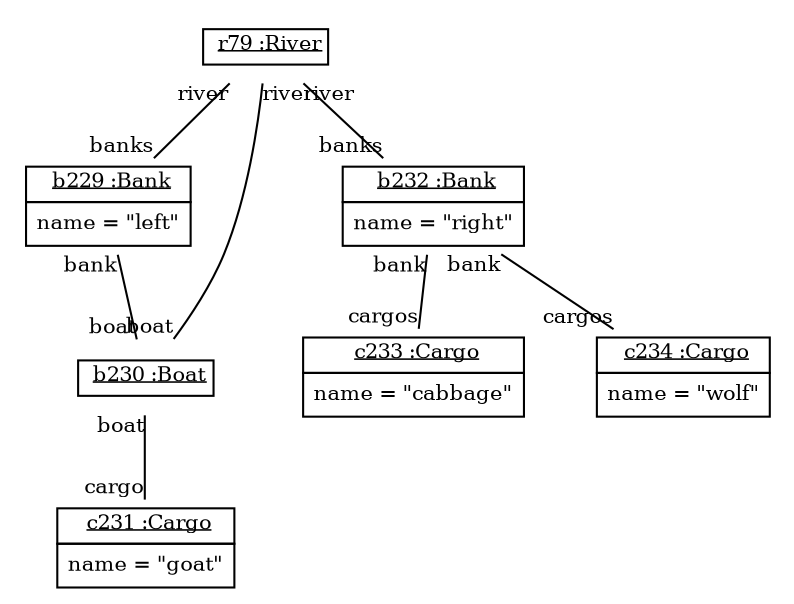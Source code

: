 graph ObjectDiagram {
   node [shape = none, fontsize = 10];
   edge [fontsize = 10];
   compound=true;

r79 [label=<<table border='0' cellborder='1' cellspacing='0'> <tr> <td> <u>r79 :River</u></td></tr></table>>];
b229 [label=<<table border='0' cellborder='1' cellspacing='0'> <tr> <td> <u>b229 :Bank</u></td></tr><tr><td><table border='0' cellborder='0' cellspacing='0'><tr><td align='left'>name = "left"</td></tr></table></td></tr></table>>];
b230 [label=<<table border='0' cellborder='1' cellspacing='0'> <tr> <td> <u>b230 :Boat</u></td></tr></table>>];
c231 [label=<<table border='0' cellborder='1' cellspacing='0'> <tr> <td> <u>c231 :Cargo</u></td></tr><tr><td><table border='0' cellborder='0' cellspacing='0'><tr><td align='left'>name = "goat"</td></tr></table></td></tr></table>>];
b232 [label=<<table border='0' cellborder='1' cellspacing='0'> <tr> <td> <u>b232 :Bank</u></td></tr><tr><td><table border='0' cellborder='0' cellspacing='0'><tr><td align='left'>name = "right"</td></tr></table></td></tr></table>>];
c233 [label=<<table border='0' cellborder='1' cellspacing='0'> <tr> <td> <u>c233 :Cargo</u></td></tr><tr><td><table border='0' cellborder='0' cellspacing='0'><tr><td align='left'>name = "cabbage"</td></tr></table></td></tr></table>>];
c234 [label=<<table border='0' cellborder='1' cellspacing='0'> <tr> <td> <u>c234 :Cargo</u></td></tr><tr><td><table border='0' cellborder='0' cellspacing='0'><tr><td align='left'>name = "wolf"</td></tr></table></td></tr></table>>];

r79 -- b229 [headlabel = "banks" taillabel = "river"];
r79 -- b232 [headlabel = "banks" taillabel = "river"];
r79 -- b230 [headlabel = "boat" taillabel = "river"];
b229 -- b230 [headlabel = "boat" taillabel = "bank"];
b230 -- c231 [headlabel = "cargo" taillabel = "boat"];
b232 -- c233 [headlabel = "cargos" taillabel = "bank"];
b232 -- c234 [headlabel = "cargos" taillabel = "bank"];
}
